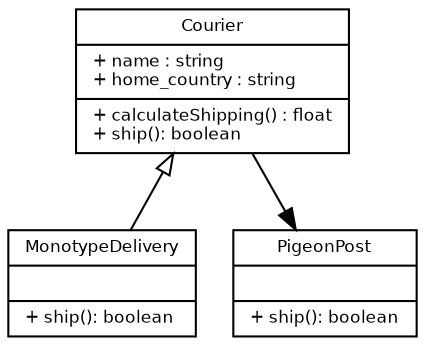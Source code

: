digraph Couriers {
fontname = "Bitstream Vera Sans"
fontsize = 8

node [
fontname = "Bitstream Vera Sans"
fontsize = 8
shape = "record"
]

edge [
arrowtail = "empty"
]

Courier [
label = "{Courier|+ name : string\l+ home_country : string\l|+ calculateShipping() : float\l+ ship(): boolean\l}"
]

Monotype [
label = "{MonotypeDelivery|\l|+ ship(): boolean\l}"
]

Pigeon [
label = "{PigeonPost|\l|+ ship(): boolean\l}"
]

Courier -> Pigeon
Courier -> Monotype [dir=back]
}